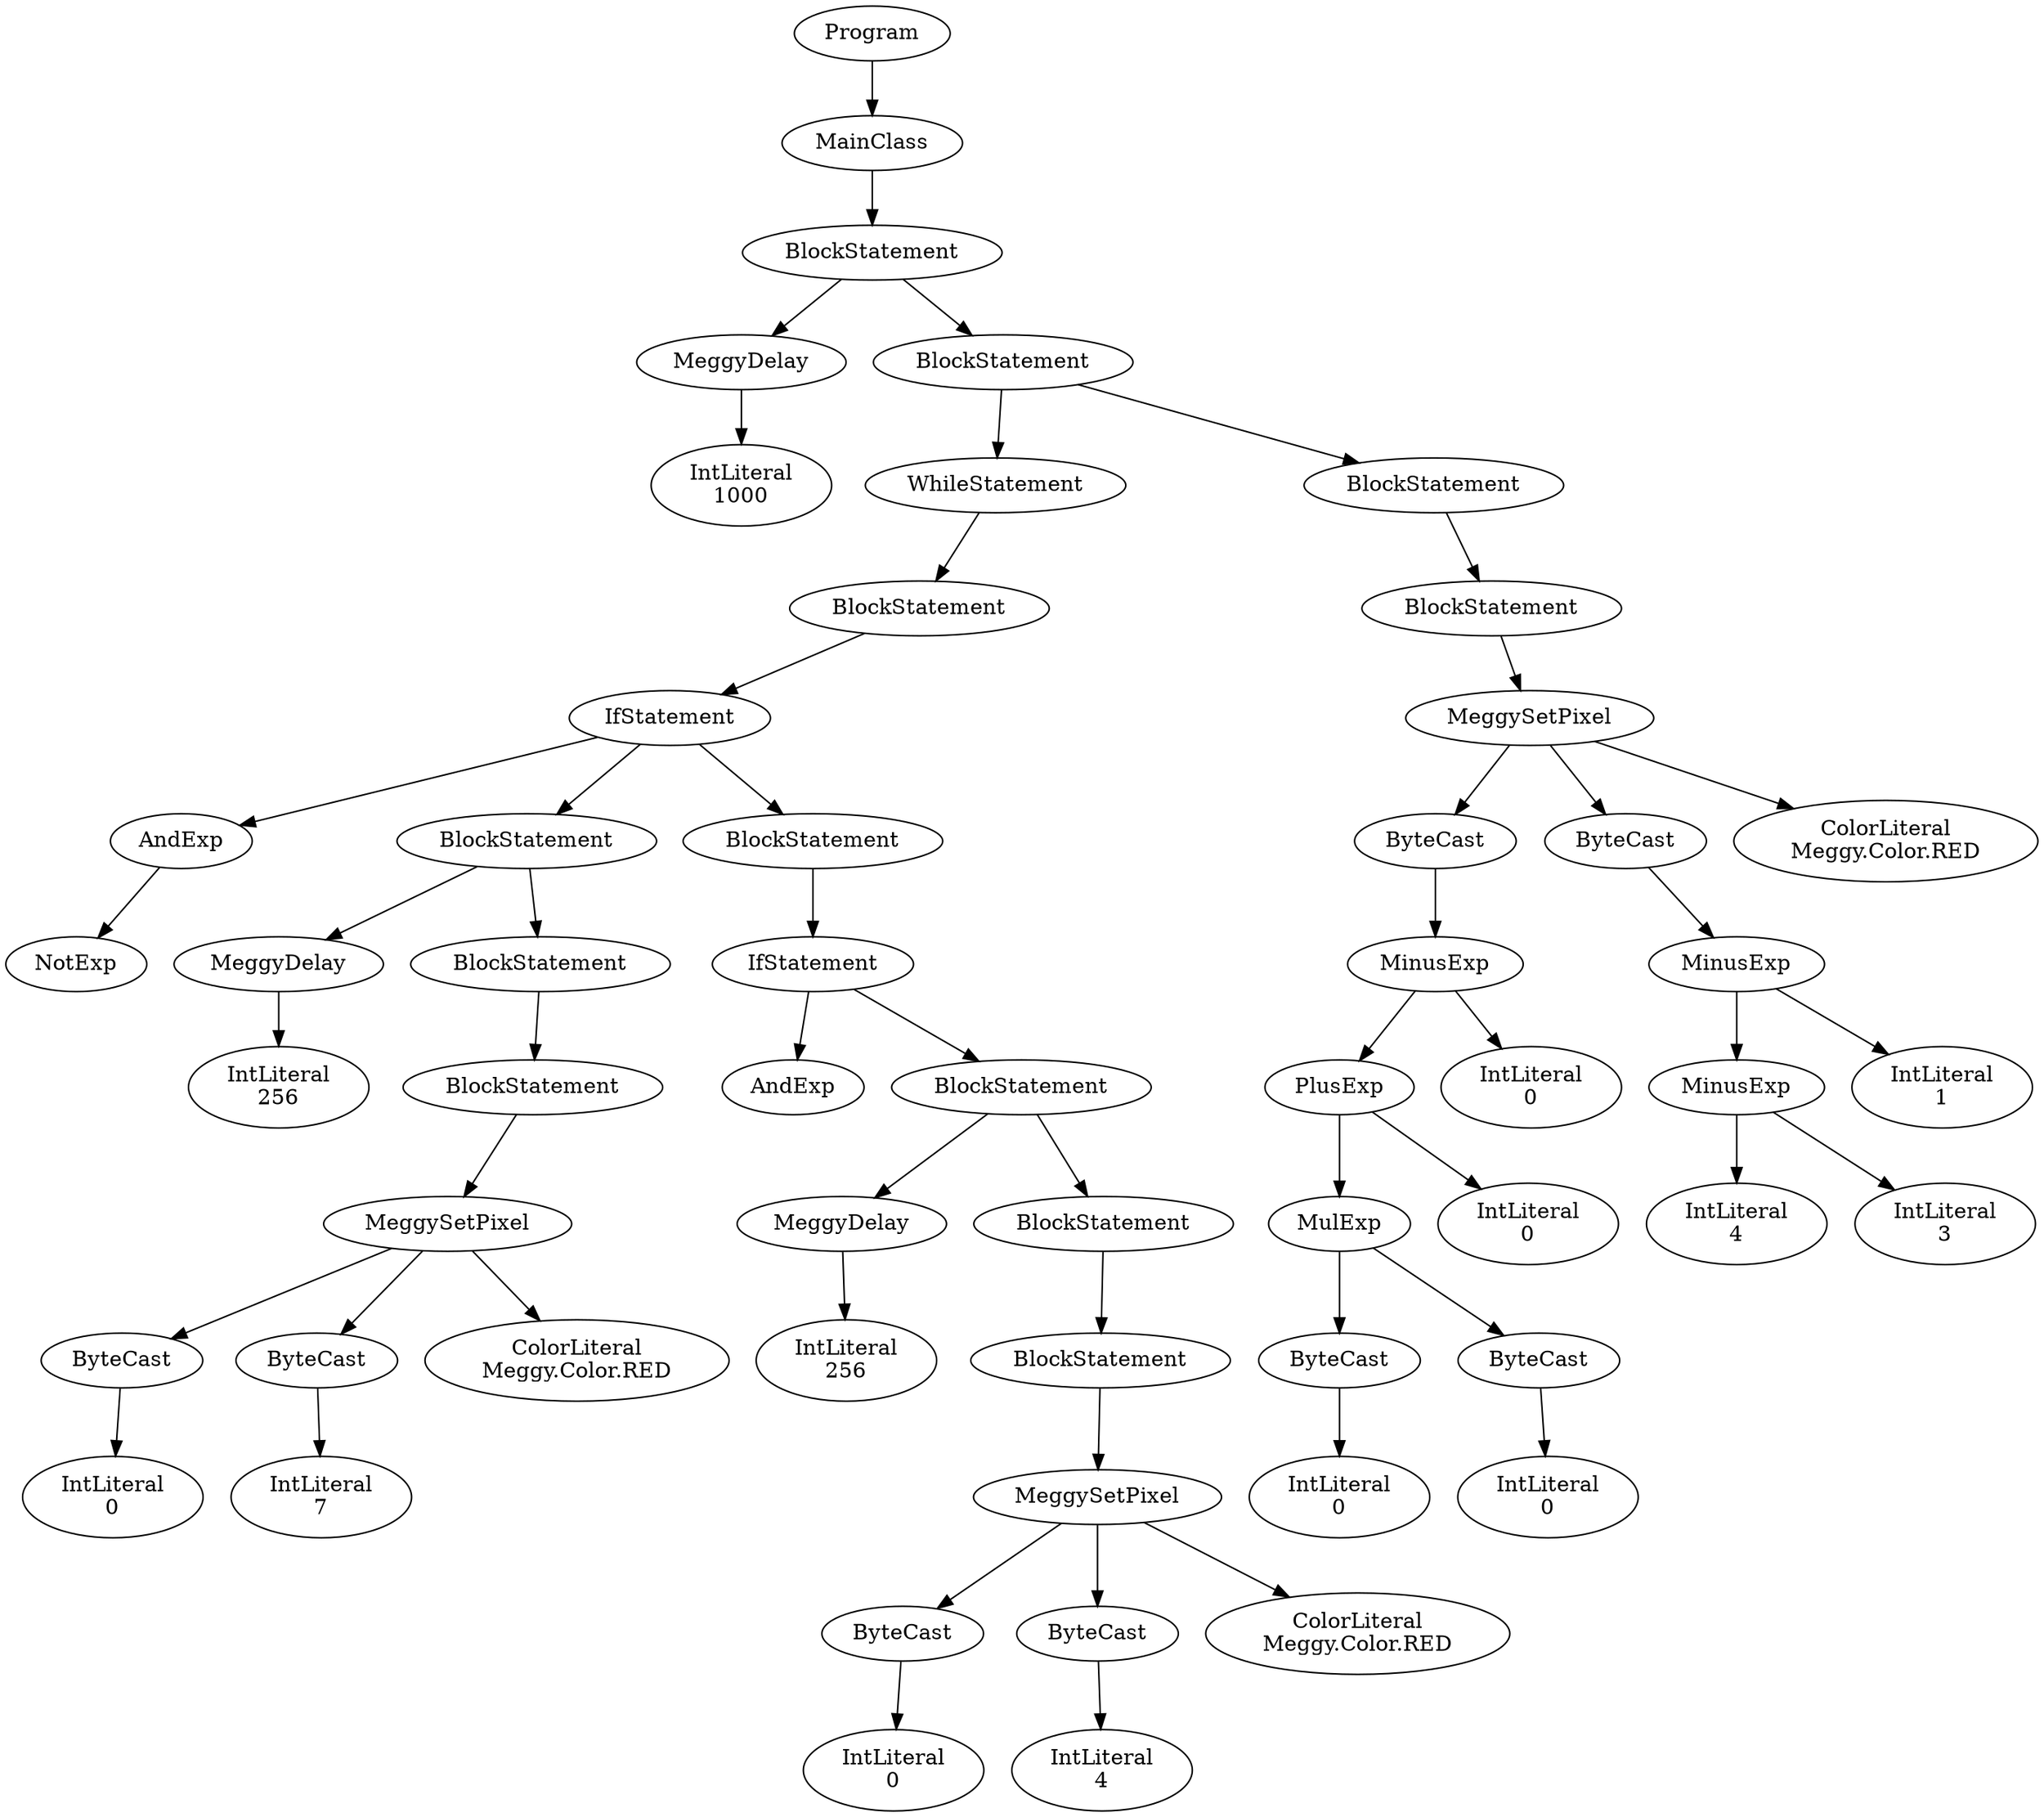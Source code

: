 digraph ASTGraph {
0 [ label="Program" ];
1 [ label="MainClass" ];
0 -> 1
2 [ label="BlockStatement" ];
1 -> 2
3 [ label="MeggyDelay" ];
2 -> 3
4 [ label="IntLiteral\n1000" ];
3 -> 4
5 [ label="BlockStatement" ];
2 -> 5
6 [ label="WhileStatement" ];
5 -> 6
7 [ label="BlockStatement" ];
6 -> 7
8 [ label="IfStatement" ];
7 -> 8
9 [ label="AndExp" ];
8 -> 9
10 [ label="NotExp" ];
9 -> 10
11 [ label="BlockStatement" ];
8 -> 11
12 [ label="MeggyDelay" ];
11 -> 12
13 [ label="IntLiteral\n256" ];
12 -> 13
14 [ label="BlockStatement" ];
11 -> 14
15 [ label="BlockStatement" ];
14 -> 15
16 [ label="MeggySetPixel" ];
15 -> 16
17 [ label="ByteCast" ];
16 -> 17
18 [ label="IntLiteral\n0" ];
17 -> 18
19 [ label="ByteCast" ];
16 -> 19
20 [ label="IntLiteral\n7" ];
19 -> 20
21 [ label="ColorLiteral\nMeggy.Color.RED" ];
16 -> 21
22 [ label="BlockStatement" ];
8 -> 22
23 [ label="IfStatement" ];
22 -> 23
24 [ label="AndExp" ];
23 -> 24
25 [ label="BlockStatement" ];
23 -> 25
26 [ label="MeggyDelay" ];
25 -> 26
27 [ label="IntLiteral\n256" ];
26 -> 27
28 [ label="BlockStatement" ];
25 -> 28
29 [ label="BlockStatement" ];
28 -> 29
30 [ label="MeggySetPixel" ];
29 -> 30
31 [ label="ByteCast" ];
30 -> 31
32 [ label="IntLiteral\n0" ];
31 -> 32
33 [ label="ByteCast" ];
30 -> 33
34 [ label="IntLiteral\n4" ];
33 -> 34
35 [ label="ColorLiteral\nMeggy.Color.RED" ];
30 -> 35
36 [ label="BlockStatement" ];
5 -> 36
37 [ label="BlockStatement" ];
36 -> 37
38 [ label="MeggySetPixel" ];
37 -> 38
39 [ label="ByteCast" ];
38 -> 39
40 [ label="MinusExp" ];
39 -> 40
41 [ label="PlusExp" ];
40 -> 41
42 [ label="MulExp" ];
41 -> 42
43 [ label="ByteCast" ];
42 -> 43
44 [ label="IntLiteral\n0" ];
43 -> 44
45 [ label="ByteCast" ];
42 -> 45
46 [ label="IntLiteral\n0" ];
45 -> 46
47 [ label="IntLiteral\n0" ];
41 -> 47
48 [ label="IntLiteral\n0" ];
40 -> 48
49 [ label="ByteCast" ];
38 -> 49
50 [ label="MinusExp" ];
49 -> 50
51 [ label="MinusExp" ];
50 -> 51
52 [ label="IntLiteral\n4" ];
51 -> 52
53 [ label="IntLiteral\n3" ];
51 -> 53
54 [ label="IntLiteral\n1" ];
50 -> 54
55 [ label="ColorLiteral\nMeggy.Color.RED" ];
38 -> 55
}
